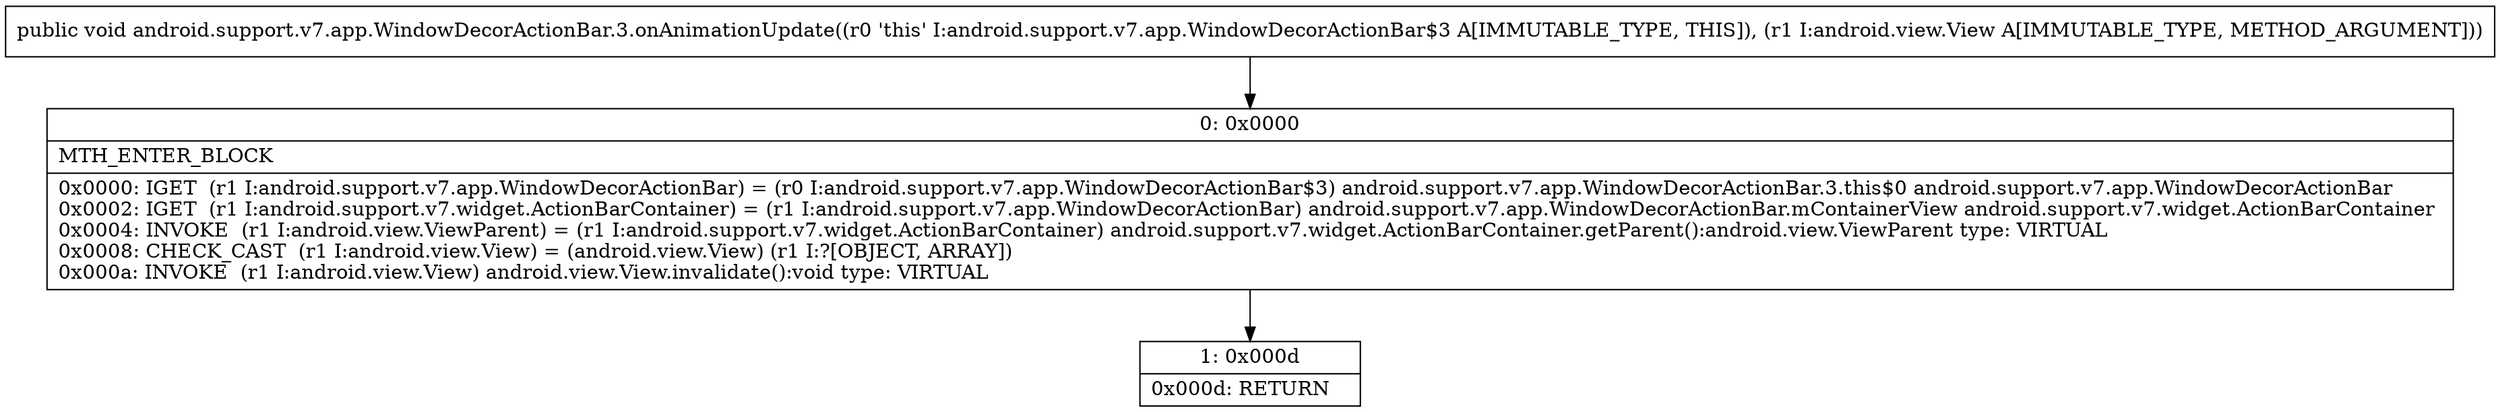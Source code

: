 digraph "CFG forandroid.support.v7.app.WindowDecorActionBar.3.onAnimationUpdate(Landroid\/view\/View;)V" {
Node_0 [shape=record,label="{0\:\ 0x0000|MTH_ENTER_BLOCK\l|0x0000: IGET  (r1 I:android.support.v7.app.WindowDecorActionBar) = (r0 I:android.support.v7.app.WindowDecorActionBar$3) android.support.v7.app.WindowDecorActionBar.3.this$0 android.support.v7.app.WindowDecorActionBar \l0x0002: IGET  (r1 I:android.support.v7.widget.ActionBarContainer) = (r1 I:android.support.v7.app.WindowDecorActionBar) android.support.v7.app.WindowDecorActionBar.mContainerView android.support.v7.widget.ActionBarContainer \l0x0004: INVOKE  (r1 I:android.view.ViewParent) = (r1 I:android.support.v7.widget.ActionBarContainer) android.support.v7.widget.ActionBarContainer.getParent():android.view.ViewParent type: VIRTUAL \l0x0008: CHECK_CAST  (r1 I:android.view.View) = (android.view.View) (r1 I:?[OBJECT, ARRAY]) \l0x000a: INVOKE  (r1 I:android.view.View) android.view.View.invalidate():void type: VIRTUAL \l}"];
Node_1 [shape=record,label="{1\:\ 0x000d|0x000d: RETURN   \l}"];
MethodNode[shape=record,label="{public void android.support.v7.app.WindowDecorActionBar.3.onAnimationUpdate((r0 'this' I:android.support.v7.app.WindowDecorActionBar$3 A[IMMUTABLE_TYPE, THIS]), (r1 I:android.view.View A[IMMUTABLE_TYPE, METHOD_ARGUMENT])) }"];
MethodNode -> Node_0;
Node_0 -> Node_1;
}

